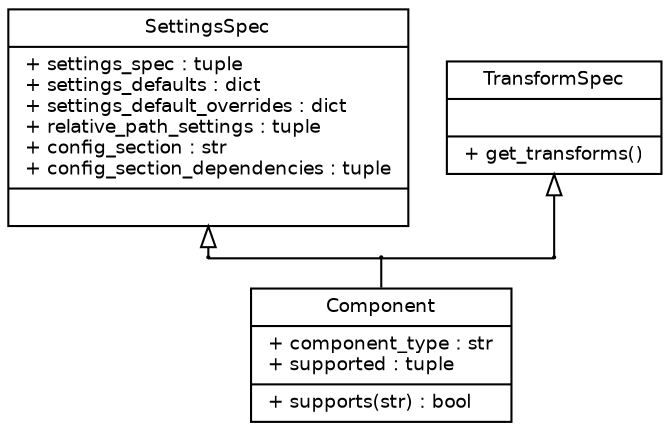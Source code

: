 digraph G {
    graph [
        fontname = "Bitstream Vera Sans"
        fontsize = 9
        ranksep = 0.2
        splines = ortho
    ]
    node [
        fontname = "Bitstream Vera Sans"
        fontsize = 9
        shape = "record"
    ]
    edge [
        arrowtail = empty
        dir = back
        fontname = "Bitstream Vera Sans"
        fontsize = 9
    ]

    SettingsSpec [
        label = "{SettingsSpec
        |+ settings_spec : tuple\l+ settings_defaults : dict\l+ settings_default_overrides : dict\l+ relative_path_settings : tuple\l+ config_section : str\l+ config_section_dependencies : tuple\l
        |}"
    ]
    TransformSpec [
        label = "{TransformSpec
        |
        |+ get_transforms()\l}"
    ]
    Component [
        label = "{Component
        |+ component_type : str\l+ supported : tuple\l
        |+ supports(str) : bool\l}"
    ]

    { rank = same ; SettingsSpec, TransformSpec }

    // elbow nodes
    node [
        shape = circle
        label = ""
        height = 0
        width = 0
    ]

    { rank = same ; a, b, c }

    //TransformSpec, SettingsSpec -> Component
    TransformSpec -> a
    SettingsSpec -> c

    // elbow edges
    edge [
        arrowhead = none
        arrowtail = none
        dir = none
    ]

    a -> b -> c [ constraint = false ]
    b -> Component
}
